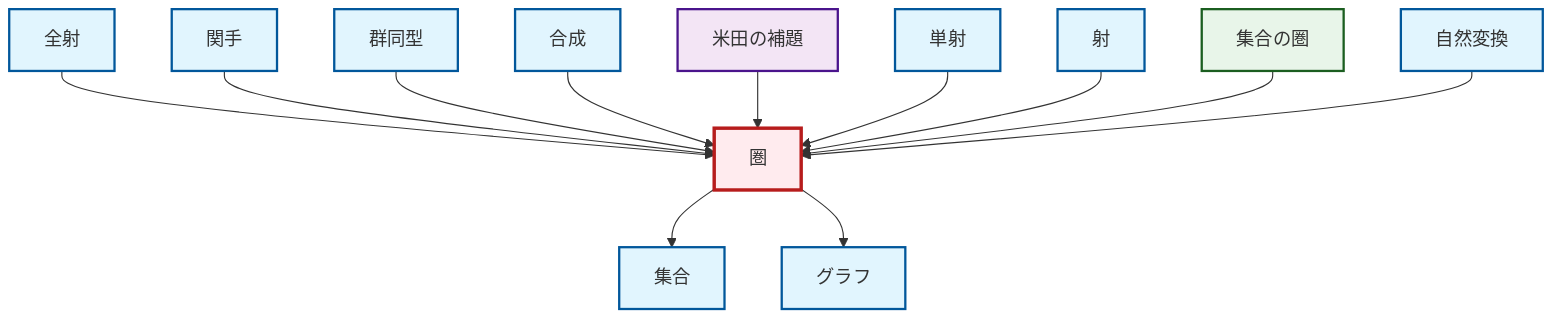 graph TD
    classDef definition fill:#e1f5fe,stroke:#01579b,stroke-width:2px
    classDef theorem fill:#f3e5f5,stroke:#4a148c,stroke-width:2px
    classDef axiom fill:#fff3e0,stroke:#e65100,stroke-width:2px
    classDef example fill:#e8f5e9,stroke:#1b5e20,stroke-width:2px
    classDef current fill:#ffebee,stroke:#b71c1c,stroke-width:3px
    def-graph["グラフ"]:::definition
    def-functor["関手"]:::definition
    def-natural-transformation["自然変換"]:::definition
    def-monomorphism["単射"]:::definition
    ex-set-category["集合の圏"]:::example
    def-morphism["射"]:::definition
    def-category["圏"]:::definition
    def-epimorphism["全射"]:::definition
    def-set["集合"]:::definition
    def-composition["合成"]:::definition
    thm-yoneda["米田の補題"]:::theorem
    def-isomorphism["群同型"]:::definition
    def-epimorphism --> def-category
    def-functor --> def-category
    def-isomorphism --> def-category
    def-category --> def-set
    def-composition --> def-category
    thm-yoneda --> def-category
    def-monomorphism --> def-category
    def-morphism --> def-category
    def-category --> def-graph
    ex-set-category --> def-category
    def-natural-transformation --> def-category
    class def-category current